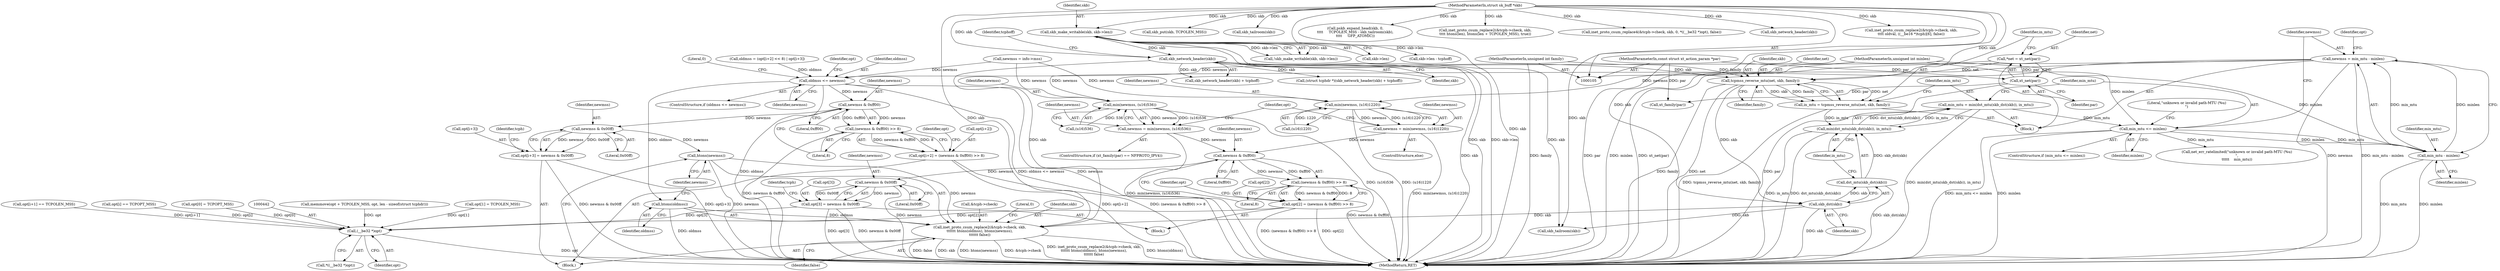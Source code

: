 digraph "0_linux_2638fd0f92d4397884fd991d8f4925cb3f081901@integer" {
"1000220" [label="(Call,newmss = min_mtu - minlen)"];
"1000222" [label="(Call,min_mtu - minlen)"];
"1000210" [label="(Call,min_mtu <= minlen)"];
"1000202" [label="(Call,min_mtu = min(dst_mtu(skb_dst(skb)), in_mtu))"];
"1000204" [label="(Call,min(dst_mtu(skb_dst(skb)), in_mtu))"];
"1000205" [label="(Call,dst_mtu(skb_dst(skb)))"];
"1000206" [label="(Call,skb_dst(skb))"];
"1000197" [label="(Call,tcpmss_reverse_mtu(net, skb, family))"];
"1000190" [label="(Call,*net = xt_net(par))"];
"1000192" [label="(Call,xt_net(par))"];
"1000107" [label="(MethodParameterIn,const struct xt_action_param *par)"];
"1000165" [label="(Call,skb_network_header(skb))"];
"1000135" [label="(Call,skb_make_writable(skb, skb->len))"];
"1000106" [label="(MethodParameterIn,struct sk_buff *skb)"];
"1000108" [label="(MethodParameterIn,unsigned int family)"];
"1000195" [label="(Call,in_mtu = tcpmss_reverse_mtu(net, skb, family))"];
"1000110" [label="(MethodParameterIn,unsigned int minlen)"];
"1000284" [label="(Call,oldmss <= newmss)"];
"1000296" [label="(Call,newmss & 0xff00)"];
"1000295" [label="(Call,(newmss & 0xff00) >> 8)"];
"1000289" [label="(Call,opt[i+2] = (newmss & 0xff00) >> 8)"];
"1000306" [label="(Call,newmss & 0x00ff)"];
"1000300" [label="(Call,opt[i+3] = newmss & 0x00ff)"];
"1000317" [label="(Call,htons(newmss))"];
"1000309" [label="(Call,inet_proto_csum_replace2(&tcph->check, skb,\n\t\t\t\t\t\t htons(oldmss), htons(newmss),\n\t\t\t\t\t\t false))"];
"1000315" [label="(Call,htons(oldmss))"];
"1000364" [label="(Call,min(newmss, (u16)536))"];
"1000362" [label="(Call,newmss = min(newmss, (u16)536))"];
"1000422" [label="(Call,newmss & 0xff00)"];
"1000421" [label="(Call,(newmss & 0xff00) >> 8)"];
"1000417" [label="(Call,opt[2] = (newmss & 0xff00) >> 8)"];
"1000441" [label="(Call,(__be32 *)opt)"];
"1000430" [label="(Call,newmss & 0x00ff)"];
"1000426" [label="(Call,opt[3] = newmss & 0x00ff)"];
"1000372" [label="(Call,min(newmss, (u16)1220))"];
"1000370" [label="(Call,newmss = min(newmss, (u16)1220))"];
"1000363" [label="(Identifier,newmss)"];
"1000374" [label="(Call,(u16)1220)"];
"1000354" [label="(Call,skb_put(skb, TCPOLEN_MSS))"];
"1000371" [label="(Identifier,newmss)"];
"1000359" [label="(Call,xt_family(par))"];
"1000370" [label="(Call,newmss = min(newmss, (u16)1220))"];
"1000107" [label="(MethodParameterIn,const struct xt_action_param *par)"];
"1000232" [label="(Identifier,opt)"];
"1000222" [label="(Call,min_mtu - minlen)"];
"1000191" [label="(Identifier,net)"];
"1000422" [label="(Call,newmss & 0xff00)"];
"1000297" [label="(Identifier,newmss)"];
"1000206" [label="(Call,skb_dst(skb))"];
"1000373" [label="(Identifier,newmss)"];
"1000296" [label="(Call,newmss & 0xff00)"];
"1000428" [label="(Identifier,opt)"];
"1000315" [label="(Call,htons(oldmss))"];
"1000199" [label="(Identifier,skb)"];
"1000202" [label="(Call,min_mtu = min(dst_mtu(skb_dst(skb)), in_mtu))"];
"1000214" [label="(Call,net_err_ratelimited(\"unknown or invalid path-MTU (%u)\n\",\n\t\t\t\t\t    min_mtu))"];
"1000340" [label="(Call,skb_tailroom(skb))"];
"1000309" [label="(Call,inet_proto_csum_replace2(&tcph->check, skb,\n\t\t\t\t\t\t htons(oldmss), htons(newmss),\n\t\t\t\t\t\t false))"];
"1000135" [label="(Call,skb_make_writable(skb, skb->len))"];
"1000209" [label="(ControlStructure,if (min_mtu <= minlen))"];
"1000357" [label="(ControlStructure,if (xt_family(par) == NFPROTO_IPV4))"];
"1000145" [label="(Call,skb->len - tcphoff)"];
"1000167" [label="(Identifier,tcphoff)"];
"1000306" [label="(Call,newmss & 0x00ff)"];
"1000425" [label="(Literal,8)"];
"1000266" [label="(Block,)"];
"1000215" [label="(Literal,\"unknown or invalid path-MTU (%u)\n\")"];
"1000196" [label="(Identifier,in_mtu)"];
"1000192" [label="(Call,xt_net(par))"];
"1000312" [label="(Identifier,tcph)"];
"1000316" [label="(Identifier,oldmss)"];
"1000421" [label="(Call,(newmss & 0xff00) >> 8)"];
"1000195" [label="(Call,in_mtu = tcpmss_reverse_mtu(net, skb, family))"];
"1000198" [label="(Identifier,net)"];
"1000137" [label="(Call,skb->len)"];
"1000330" [label="(Call,skb_tailroom(skb))"];
"1000441" [label="(Call,(__be32 *)opt)"];
"1000362" [label="(Call,newmss = min(newmss, (u16)536))"];
"1000385" [label="(Call,memmove(opt + TCPOLEN_MSS, opt, len - sizeof(struct tcphdr)))"];
"1000285" [label="(Identifier,oldmss)"];
"1000164" [label="(Call,skb_network_header(skb) + tcphoff)"];
"1000335" [label="(Call,pskb_expand_head(skb, 0,\n\t\t\t\t     TCPOLEN_MSS - skb_tailroom(skb),\n\t\t\t\t     GFP_ATOMIC))"];
"1000412" [label="(Call,opt[1] = TCPOLEN_MSS)"];
"1000197" [label="(Call,tcpmss_reverse_mtu(net, skb, family))"];
"1000443" [label="(Identifier,opt)"];
"1000188" [label="(Block,)"];
"1000394" [label="(Call,inet_proto_csum_replace2(&tcph->check, skb,\n\t\t\t\t htons(len), htons(len + TCPOLEN_MSS), true))"];
"1000424" [label="(Literal,0xff00)"];
"1000204" [label="(Call,min(dst_mtu(skb_dst(skb)), in_mtu))"];
"1000372" [label="(Call,min(newmss, (u16)1220))"];
"1000308" [label="(Literal,0x00ff)"];
"1000295" [label="(Call,(newmss & 0xff00) >> 8)"];
"1000418" [label="(Call,opt[2])"];
"1000162" [label="(Call,(struct tcphdr *)(skb_network_header(skb) + tcphoff))"];
"1000436" [label="(Identifier,tcph)"];
"1000165" [label="(Call,skb_network_header(skb))"];
"1000417" [label="(Call,opt[2] = (newmss & 0xff00) >> 8)"];
"1000226" [label="(Call,newmss = info->mss)"];
"1000307" [label="(Identifier,newmss)"];
"1000300" [label="(Call,opt[i+3] = newmss & 0x00ff)"];
"1000212" [label="(Identifier,minlen)"];
"1000369" [label="(ControlStructure,else)"];
"1000433" [label="(Call,inet_proto_csum_replace4(&tcph->check, skb, 0, *((__be32 *)opt), false))"];
"1000302" [label="(Identifier,opt)"];
"1000208" [label="(Identifier,in_mtu)"];
"1000224" [label="(Identifier,minlen)"];
"1000310" [label="(Call,&tcph->check)"];
"1000298" [label="(Literal,0xff00)"];
"1000351" [label="(Call,skb_network_header(skb))"];
"1000474" [label="(MethodReturn,RET)"];
"1000207" [label="(Identifier,skb)"];
"1000378" [label="(Identifier,opt)"];
"1000423" [label="(Identifier,newmss)"];
"1000110" [label="(MethodParameterIn,unsigned int minlen)"];
"1000190" [label="(Call,*net = xt_net(par))"];
"1000288" [label="(Literal,0)"];
"1000283" [label="(ControlStructure,if (oldmss <= newmss))"];
"1000106" [label="(MethodParameterIn,struct sk_buff *skb)"];
"1000319" [label="(Identifier,false)"];
"1000134" [label="(Call,!skb_make_writable(skb, skb->len))"];
"1000431" [label="(Identifier,newmss)"];
"1000166" [label="(Identifier,skb)"];
"1000221" [label="(Identifier,newmss)"];
"1000193" [label="(Identifier,par)"];
"1000268" [label="(Call,oldmss = (opt[i+2] << 8) | opt[i+3])"];
"1000220" [label="(Call,newmss = min_mtu - minlen)"];
"1000299" [label="(Literal,8)"];
"1000259" [label="(Call,opt[i+1] == TCPOLEN_MSS)"];
"1000136" [label="(Identifier,skb)"];
"1000210" [label="(Call,min_mtu <= minlen)"];
"1000108" [label="(MethodParameterIn,unsigned int family)"];
"1000284" [label="(Call,oldmss <= newmss)"];
"1000200" [label="(Identifier,family)"];
"1000301" [label="(Call,opt[i+3])"];
"1000290" [label="(Call,opt[i+2])"];
"1000223" [label="(Identifier,min_mtu)"];
"1000318" [label="(Identifier,newmss)"];
"1000317" [label="(Call,htons(newmss))"];
"1000286" [label="(Identifier,newmss)"];
"1000205" [label="(Call,dst_mtu(skb_dst(skb)))"];
"1000364" [label="(Call,min(newmss, (u16)536))"];
"1000291" [label="(Identifier,opt)"];
"1000203" [label="(Identifier,min_mtu)"];
"1000366" [label="(Call,(u16)536)"];
"1000427" [label="(Call,opt[3])"];
"1000321" [label="(Literal,0)"];
"1000254" [label="(Call,opt[i] == TCPOPT_MSS)"];
"1000211" [label="(Identifier,min_mtu)"];
"1000365" [label="(Identifier,newmss)"];
"1000440" [label="(Call,*((__be32 *)opt))"];
"1000314" [label="(Identifier,skb)"];
"1000426" [label="(Call,opt[3] = newmss & 0x00ff)"];
"1000111" [label="(Block,)"];
"1000430" [label="(Call,newmss & 0x00ff)"];
"1000289" [label="(Call,opt[i+2] = (newmss & 0xff00) >> 8)"];
"1000459" [label="(Call,inet_proto_csum_replace2(&tcph->check, skb,\n\t\t\t\t oldval, ((__be16 *)tcph)[6], false))"];
"1000432" [label="(Literal,0x00ff)"];
"1000407" [label="(Call,opt[0] = TCPOPT_MSS)"];
"1000220" -> "1000188"  [label="AST: "];
"1000220" -> "1000222"  [label="CFG: "];
"1000221" -> "1000220"  [label="AST: "];
"1000222" -> "1000220"  [label="AST: "];
"1000232" -> "1000220"  [label="CFG: "];
"1000220" -> "1000474"  [label="DDG: newmss"];
"1000220" -> "1000474"  [label="DDG: min_mtu - minlen"];
"1000222" -> "1000220"  [label="DDG: min_mtu"];
"1000222" -> "1000220"  [label="DDG: minlen"];
"1000220" -> "1000284"  [label="DDG: newmss"];
"1000220" -> "1000364"  [label="DDG: newmss"];
"1000220" -> "1000372"  [label="DDG: newmss"];
"1000222" -> "1000224"  [label="CFG: "];
"1000223" -> "1000222"  [label="AST: "];
"1000224" -> "1000222"  [label="AST: "];
"1000222" -> "1000474"  [label="DDG: min_mtu"];
"1000222" -> "1000474"  [label="DDG: minlen"];
"1000210" -> "1000222"  [label="DDG: min_mtu"];
"1000210" -> "1000222"  [label="DDG: minlen"];
"1000110" -> "1000222"  [label="DDG: minlen"];
"1000210" -> "1000209"  [label="AST: "];
"1000210" -> "1000212"  [label="CFG: "];
"1000211" -> "1000210"  [label="AST: "];
"1000212" -> "1000210"  [label="AST: "];
"1000215" -> "1000210"  [label="CFG: "];
"1000221" -> "1000210"  [label="CFG: "];
"1000210" -> "1000474"  [label="DDG: min_mtu <= minlen"];
"1000210" -> "1000474"  [label="DDG: minlen"];
"1000202" -> "1000210"  [label="DDG: min_mtu"];
"1000110" -> "1000210"  [label="DDG: minlen"];
"1000210" -> "1000214"  [label="DDG: min_mtu"];
"1000202" -> "1000188"  [label="AST: "];
"1000202" -> "1000204"  [label="CFG: "];
"1000203" -> "1000202"  [label="AST: "];
"1000204" -> "1000202"  [label="AST: "];
"1000211" -> "1000202"  [label="CFG: "];
"1000202" -> "1000474"  [label="DDG: min(dst_mtu(skb_dst(skb)), in_mtu)"];
"1000204" -> "1000202"  [label="DDG: dst_mtu(skb_dst(skb))"];
"1000204" -> "1000202"  [label="DDG: in_mtu"];
"1000204" -> "1000208"  [label="CFG: "];
"1000205" -> "1000204"  [label="AST: "];
"1000208" -> "1000204"  [label="AST: "];
"1000204" -> "1000474"  [label="DDG: in_mtu"];
"1000204" -> "1000474"  [label="DDG: dst_mtu(skb_dst(skb))"];
"1000205" -> "1000204"  [label="DDG: skb_dst(skb)"];
"1000195" -> "1000204"  [label="DDG: in_mtu"];
"1000205" -> "1000206"  [label="CFG: "];
"1000206" -> "1000205"  [label="AST: "];
"1000208" -> "1000205"  [label="CFG: "];
"1000205" -> "1000474"  [label="DDG: skb_dst(skb)"];
"1000206" -> "1000205"  [label="DDG: skb"];
"1000206" -> "1000207"  [label="CFG: "];
"1000207" -> "1000206"  [label="AST: "];
"1000206" -> "1000474"  [label="DDG: skb"];
"1000197" -> "1000206"  [label="DDG: skb"];
"1000106" -> "1000206"  [label="DDG: skb"];
"1000206" -> "1000309"  [label="DDG: skb"];
"1000206" -> "1000330"  [label="DDG: skb"];
"1000197" -> "1000195"  [label="AST: "];
"1000197" -> "1000200"  [label="CFG: "];
"1000198" -> "1000197"  [label="AST: "];
"1000199" -> "1000197"  [label="AST: "];
"1000200" -> "1000197"  [label="AST: "];
"1000195" -> "1000197"  [label="CFG: "];
"1000197" -> "1000474"  [label="DDG: family"];
"1000197" -> "1000474"  [label="DDG: net"];
"1000197" -> "1000195"  [label="DDG: net"];
"1000197" -> "1000195"  [label="DDG: skb"];
"1000197" -> "1000195"  [label="DDG: family"];
"1000190" -> "1000197"  [label="DDG: net"];
"1000165" -> "1000197"  [label="DDG: skb"];
"1000106" -> "1000197"  [label="DDG: skb"];
"1000108" -> "1000197"  [label="DDG: family"];
"1000190" -> "1000188"  [label="AST: "];
"1000190" -> "1000192"  [label="CFG: "];
"1000191" -> "1000190"  [label="AST: "];
"1000192" -> "1000190"  [label="AST: "];
"1000196" -> "1000190"  [label="CFG: "];
"1000190" -> "1000474"  [label="DDG: xt_net(par)"];
"1000192" -> "1000190"  [label="DDG: par"];
"1000192" -> "1000193"  [label="CFG: "];
"1000193" -> "1000192"  [label="AST: "];
"1000192" -> "1000474"  [label="DDG: par"];
"1000107" -> "1000192"  [label="DDG: par"];
"1000192" -> "1000359"  [label="DDG: par"];
"1000107" -> "1000105"  [label="AST: "];
"1000107" -> "1000474"  [label="DDG: par"];
"1000107" -> "1000359"  [label="DDG: par"];
"1000165" -> "1000164"  [label="AST: "];
"1000165" -> "1000166"  [label="CFG: "];
"1000166" -> "1000165"  [label="AST: "];
"1000167" -> "1000165"  [label="CFG: "];
"1000165" -> "1000474"  [label="DDG: skb"];
"1000165" -> "1000162"  [label="DDG: skb"];
"1000165" -> "1000164"  [label="DDG: skb"];
"1000135" -> "1000165"  [label="DDG: skb"];
"1000106" -> "1000165"  [label="DDG: skb"];
"1000165" -> "1000309"  [label="DDG: skb"];
"1000165" -> "1000330"  [label="DDG: skb"];
"1000135" -> "1000134"  [label="AST: "];
"1000135" -> "1000137"  [label="CFG: "];
"1000136" -> "1000135"  [label="AST: "];
"1000137" -> "1000135"  [label="AST: "];
"1000134" -> "1000135"  [label="CFG: "];
"1000135" -> "1000474"  [label="DDG: skb"];
"1000135" -> "1000474"  [label="DDG: skb->len"];
"1000135" -> "1000134"  [label="DDG: skb"];
"1000135" -> "1000134"  [label="DDG: skb->len"];
"1000106" -> "1000135"  [label="DDG: skb"];
"1000135" -> "1000145"  [label="DDG: skb->len"];
"1000106" -> "1000105"  [label="AST: "];
"1000106" -> "1000474"  [label="DDG: skb"];
"1000106" -> "1000309"  [label="DDG: skb"];
"1000106" -> "1000330"  [label="DDG: skb"];
"1000106" -> "1000335"  [label="DDG: skb"];
"1000106" -> "1000340"  [label="DDG: skb"];
"1000106" -> "1000351"  [label="DDG: skb"];
"1000106" -> "1000354"  [label="DDG: skb"];
"1000106" -> "1000394"  [label="DDG: skb"];
"1000106" -> "1000433"  [label="DDG: skb"];
"1000106" -> "1000459"  [label="DDG: skb"];
"1000108" -> "1000105"  [label="AST: "];
"1000108" -> "1000474"  [label="DDG: family"];
"1000195" -> "1000188"  [label="AST: "];
"1000196" -> "1000195"  [label="AST: "];
"1000203" -> "1000195"  [label="CFG: "];
"1000195" -> "1000474"  [label="DDG: tcpmss_reverse_mtu(net, skb, family)"];
"1000110" -> "1000105"  [label="AST: "];
"1000110" -> "1000474"  [label="DDG: minlen"];
"1000284" -> "1000283"  [label="AST: "];
"1000284" -> "1000286"  [label="CFG: "];
"1000285" -> "1000284"  [label="AST: "];
"1000286" -> "1000284"  [label="AST: "];
"1000288" -> "1000284"  [label="CFG: "];
"1000291" -> "1000284"  [label="CFG: "];
"1000284" -> "1000474"  [label="DDG: newmss"];
"1000284" -> "1000474"  [label="DDG: oldmss"];
"1000284" -> "1000474"  [label="DDG: oldmss <= newmss"];
"1000268" -> "1000284"  [label="DDG: oldmss"];
"1000226" -> "1000284"  [label="DDG: newmss"];
"1000284" -> "1000296"  [label="DDG: newmss"];
"1000284" -> "1000315"  [label="DDG: oldmss"];
"1000296" -> "1000295"  [label="AST: "];
"1000296" -> "1000298"  [label="CFG: "];
"1000297" -> "1000296"  [label="AST: "];
"1000298" -> "1000296"  [label="AST: "];
"1000299" -> "1000296"  [label="CFG: "];
"1000296" -> "1000295"  [label="DDG: newmss"];
"1000296" -> "1000295"  [label="DDG: 0xff00"];
"1000296" -> "1000306"  [label="DDG: newmss"];
"1000295" -> "1000289"  [label="AST: "];
"1000295" -> "1000299"  [label="CFG: "];
"1000299" -> "1000295"  [label="AST: "];
"1000289" -> "1000295"  [label="CFG: "];
"1000295" -> "1000474"  [label="DDG: newmss & 0xff00"];
"1000295" -> "1000289"  [label="DDG: newmss & 0xff00"];
"1000295" -> "1000289"  [label="DDG: 8"];
"1000289" -> "1000266"  [label="AST: "];
"1000290" -> "1000289"  [label="AST: "];
"1000302" -> "1000289"  [label="CFG: "];
"1000289" -> "1000474"  [label="DDG: opt[i+2]"];
"1000289" -> "1000474"  [label="DDG: (newmss & 0xff00) >> 8"];
"1000306" -> "1000300"  [label="AST: "];
"1000306" -> "1000308"  [label="CFG: "];
"1000307" -> "1000306"  [label="AST: "];
"1000308" -> "1000306"  [label="AST: "];
"1000300" -> "1000306"  [label="CFG: "];
"1000306" -> "1000300"  [label="DDG: newmss"];
"1000306" -> "1000300"  [label="DDG: 0x00ff"];
"1000306" -> "1000317"  [label="DDG: newmss"];
"1000300" -> "1000266"  [label="AST: "];
"1000301" -> "1000300"  [label="AST: "];
"1000312" -> "1000300"  [label="CFG: "];
"1000300" -> "1000474"  [label="DDG: opt[i+3]"];
"1000300" -> "1000474"  [label="DDG: newmss & 0x00ff"];
"1000317" -> "1000309"  [label="AST: "];
"1000317" -> "1000318"  [label="CFG: "];
"1000318" -> "1000317"  [label="AST: "];
"1000319" -> "1000317"  [label="CFG: "];
"1000317" -> "1000474"  [label="DDG: newmss"];
"1000317" -> "1000309"  [label="DDG: newmss"];
"1000309" -> "1000266"  [label="AST: "];
"1000309" -> "1000319"  [label="CFG: "];
"1000310" -> "1000309"  [label="AST: "];
"1000314" -> "1000309"  [label="AST: "];
"1000315" -> "1000309"  [label="AST: "];
"1000319" -> "1000309"  [label="AST: "];
"1000321" -> "1000309"  [label="CFG: "];
"1000309" -> "1000474"  [label="DDG: &tcph->check"];
"1000309" -> "1000474"  [label="DDG: inet_proto_csum_replace2(&tcph->check, skb,\n\t\t\t\t\t\t htons(oldmss), htons(newmss),\n\t\t\t\t\t\t false)"];
"1000309" -> "1000474"  [label="DDG: htons(oldmss)"];
"1000309" -> "1000474"  [label="DDG: false"];
"1000309" -> "1000474"  [label="DDG: skb"];
"1000309" -> "1000474"  [label="DDG: htons(newmss)"];
"1000315" -> "1000309"  [label="DDG: oldmss"];
"1000315" -> "1000316"  [label="CFG: "];
"1000316" -> "1000315"  [label="AST: "];
"1000318" -> "1000315"  [label="CFG: "];
"1000315" -> "1000474"  [label="DDG: oldmss"];
"1000364" -> "1000362"  [label="AST: "];
"1000364" -> "1000366"  [label="CFG: "];
"1000365" -> "1000364"  [label="AST: "];
"1000366" -> "1000364"  [label="AST: "];
"1000362" -> "1000364"  [label="CFG: "];
"1000364" -> "1000474"  [label="DDG: (u16)536"];
"1000364" -> "1000362"  [label="DDG: newmss"];
"1000364" -> "1000362"  [label="DDG: (u16)536"];
"1000226" -> "1000364"  [label="DDG: newmss"];
"1000366" -> "1000364"  [label="DDG: 536"];
"1000362" -> "1000357"  [label="AST: "];
"1000363" -> "1000362"  [label="AST: "];
"1000378" -> "1000362"  [label="CFG: "];
"1000362" -> "1000474"  [label="DDG: min(newmss, (u16)536)"];
"1000362" -> "1000422"  [label="DDG: newmss"];
"1000422" -> "1000421"  [label="AST: "];
"1000422" -> "1000424"  [label="CFG: "];
"1000423" -> "1000422"  [label="AST: "];
"1000424" -> "1000422"  [label="AST: "];
"1000425" -> "1000422"  [label="CFG: "];
"1000422" -> "1000421"  [label="DDG: newmss"];
"1000422" -> "1000421"  [label="DDG: 0xff00"];
"1000370" -> "1000422"  [label="DDG: newmss"];
"1000422" -> "1000430"  [label="DDG: newmss"];
"1000421" -> "1000417"  [label="AST: "];
"1000421" -> "1000425"  [label="CFG: "];
"1000425" -> "1000421"  [label="AST: "];
"1000417" -> "1000421"  [label="CFG: "];
"1000421" -> "1000474"  [label="DDG: newmss & 0xff00"];
"1000421" -> "1000417"  [label="DDG: newmss & 0xff00"];
"1000421" -> "1000417"  [label="DDG: 8"];
"1000417" -> "1000111"  [label="AST: "];
"1000418" -> "1000417"  [label="AST: "];
"1000428" -> "1000417"  [label="CFG: "];
"1000417" -> "1000474"  [label="DDG: opt[2]"];
"1000417" -> "1000474"  [label="DDG: (newmss & 0xff00) >> 8"];
"1000417" -> "1000441"  [label="DDG: opt[2]"];
"1000441" -> "1000440"  [label="AST: "];
"1000441" -> "1000443"  [label="CFG: "];
"1000442" -> "1000441"  [label="AST: "];
"1000443" -> "1000441"  [label="AST: "];
"1000440" -> "1000441"  [label="CFG: "];
"1000441" -> "1000474"  [label="DDG: opt"];
"1000259" -> "1000441"  [label="DDG: opt[i+1]"];
"1000254" -> "1000441"  [label="DDG: opt[i]"];
"1000407" -> "1000441"  [label="DDG: opt[0]"];
"1000412" -> "1000441"  [label="DDG: opt[1]"];
"1000385" -> "1000441"  [label="DDG: opt"];
"1000426" -> "1000441"  [label="DDG: opt[3]"];
"1000430" -> "1000426"  [label="AST: "];
"1000430" -> "1000432"  [label="CFG: "];
"1000431" -> "1000430"  [label="AST: "];
"1000432" -> "1000430"  [label="AST: "];
"1000426" -> "1000430"  [label="CFG: "];
"1000430" -> "1000474"  [label="DDG: newmss"];
"1000430" -> "1000426"  [label="DDG: newmss"];
"1000430" -> "1000426"  [label="DDG: 0x00ff"];
"1000426" -> "1000111"  [label="AST: "];
"1000427" -> "1000426"  [label="AST: "];
"1000436" -> "1000426"  [label="CFG: "];
"1000426" -> "1000474"  [label="DDG: opt[3]"];
"1000426" -> "1000474"  [label="DDG: newmss & 0x00ff"];
"1000372" -> "1000370"  [label="AST: "];
"1000372" -> "1000374"  [label="CFG: "];
"1000373" -> "1000372"  [label="AST: "];
"1000374" -> "1000372"  [label="AST: "];
"1000370" -> "1000372"  [label="CFG: "];
"1000372" -> "1000474"  [label="DDG: (u16)1220"];
"1000372" -> "1000370"  [label="DDG: newmss"];
"1000372" -> "1000370"  [label="DDG: (u16)1220"];
"1000226" -> "1000372"  [label="DDG: newmss"];
"1000374" -> "1000372"  [label="DDG: 1220"];
"1000370" -> "1000369"  [label="AST: "];
"1000371" -> "1000370"  [label="AST: "];
"1000378" -> "1000370"  [label="CFG: "];
"1000370" -> "1000474"  [label="DDG: min(newmss, (u16)1220)"];
}
